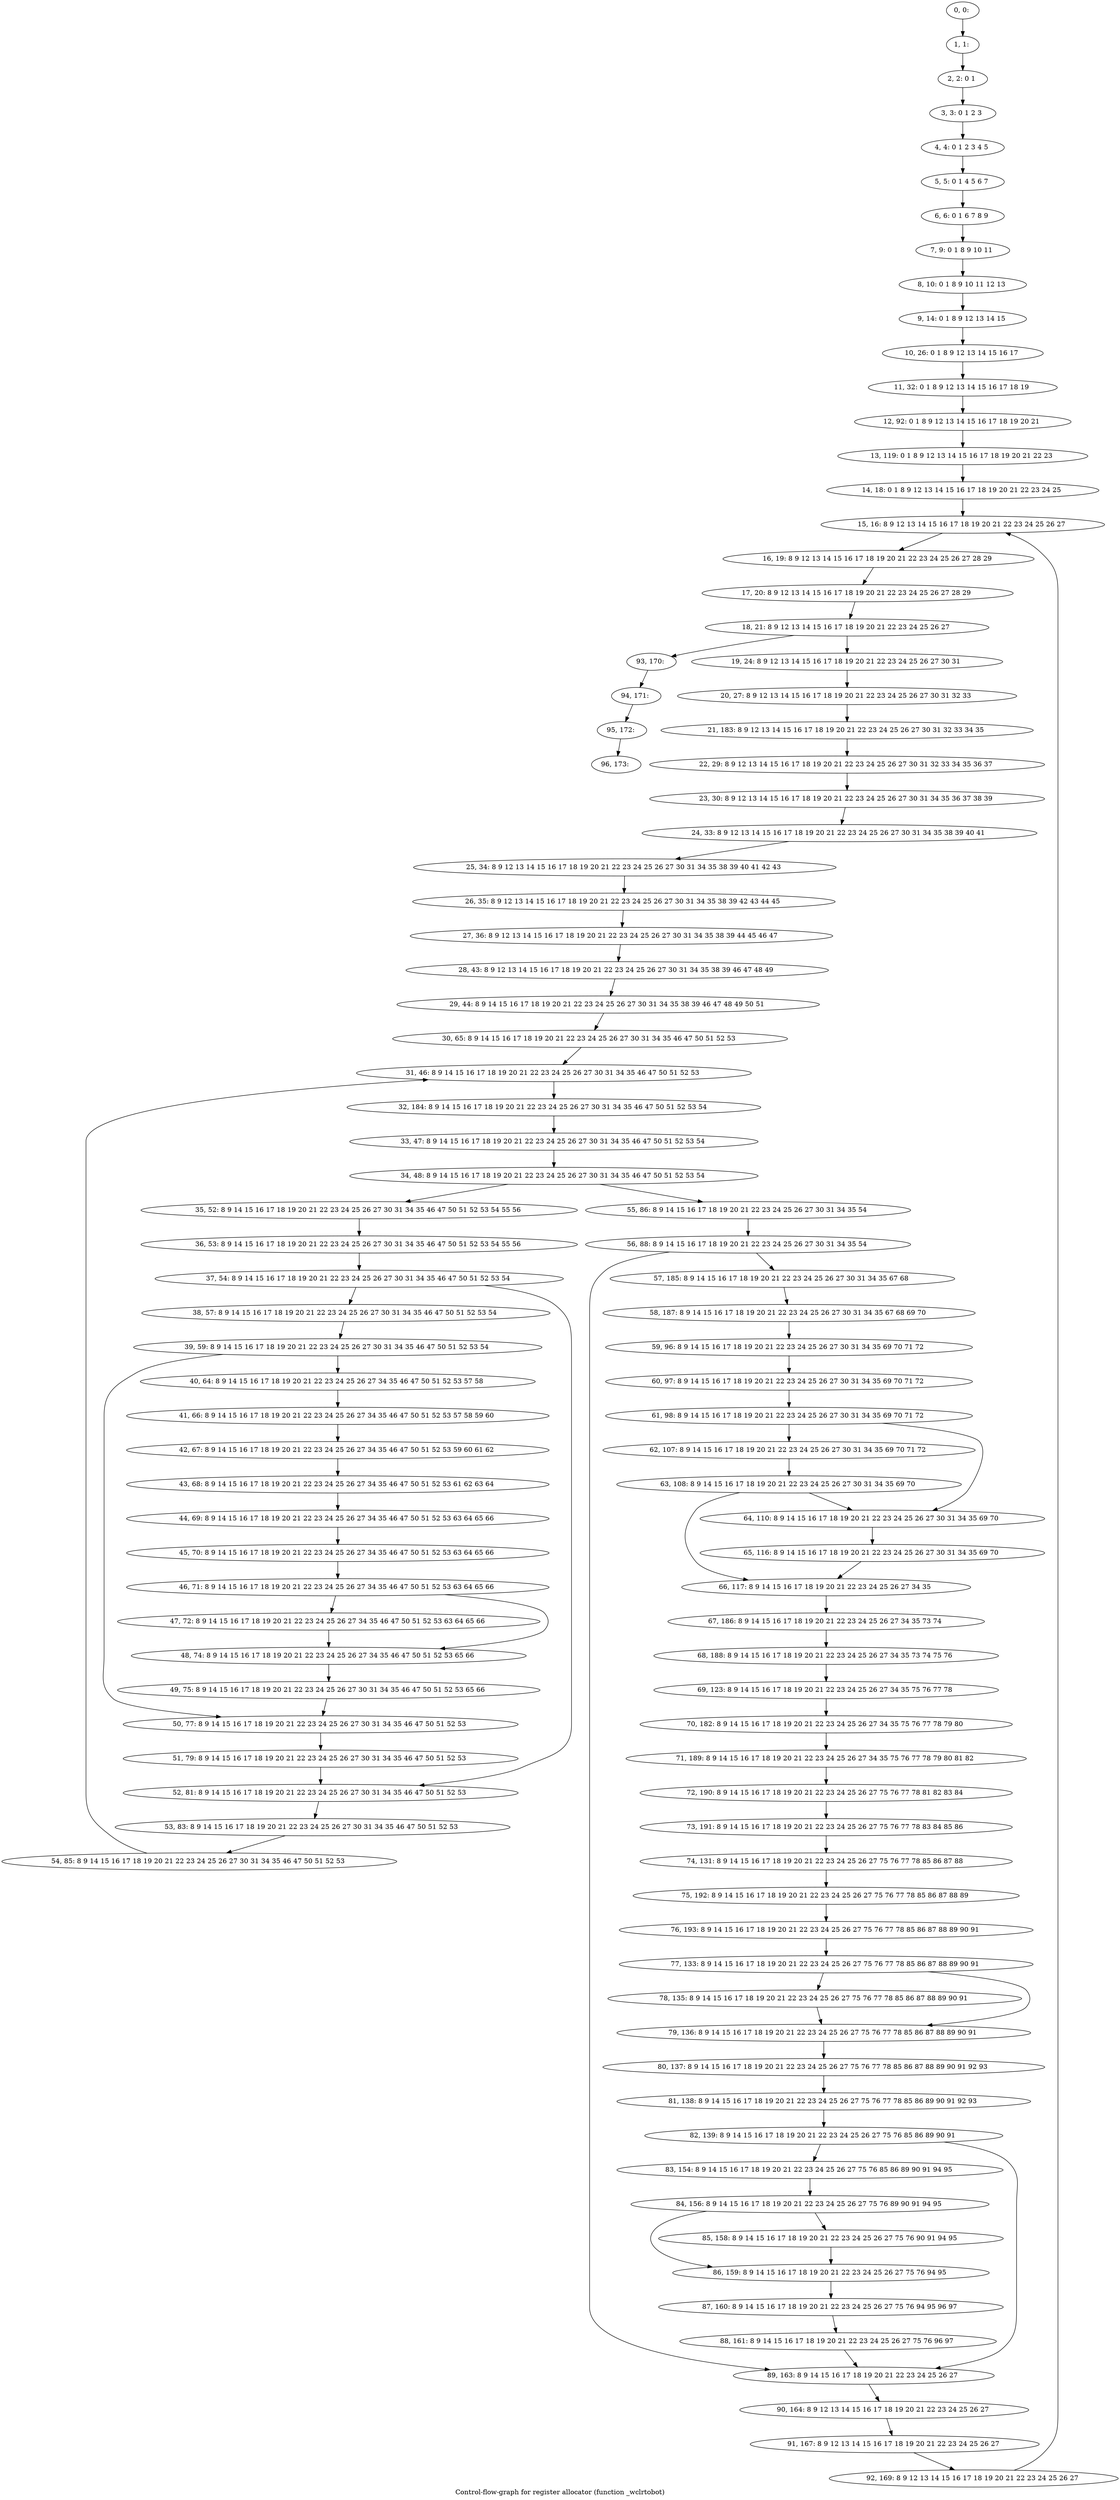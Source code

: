 digraph G {
graph [label="Control-flow-graph for register allocator (function _wclrtobot)"]
0[label="0, 0: "];
1[label="1, 1: "];
2[label="2, 2: 0 1 "];
3[label="3, 3: 0 1 2 3 "];
4[label="4, 4: 0 1 2 3 4 5 "];
5[label="5, 5: 0 1 4 5 6 7 "];
6[label="6, 6: 0 1 6 7 8 9 "];
7[label="7, 9: 0 1 8 9 10 11 "];
8[label="8, 10: 0 1 8 9 10 11 12 13 "];
9[label="9, 14: 0 1 8 9 12 13 14 15 "];
10[label="10, 26: 0 1 8 9 12 13 14 15 16 17 "];
11[label="11, 32: 0 1 8 9 12 13 14 15 16 17 18 19 "];
12[label="12, 92: 0 1 8 9 12 13 14 15 16 17 18 19 20 21 "];
13[label="13, 119: 0 1 8 9 12 13 14 15 16 17 18 19 20 21 22 23 "];
14[label="14, 18: 0 1 8 9 12 13 14 15 16 17 18 19 20 21 22 23 24 25 "];
15[label="15, 16: 8 9 12 13 14 15 16 17 18 19 20 21 22 23 24 25 26 27 "];
16[label="16, 19: 8 9 12 13 14 15 16 17 18 19 20 21 22 23 24 25 26 27 28 29 "];
17[label="17, 20: 8 9 12 13 14 15 16 17 18 19 20 21 22 23 24 25 26 27 28 29 "];
18[label="18, 21: 8 9 12 13 14 15 16 17 18 19 20 21 22 23 24 25 26 27 "];
19[label="19, 24: 8 9 12 13 14 15 16 17 18 19 20 21 22 23 24 25 26 27 30 31 "];
20[label="20, 27: 8 9 12 13 14 15 16 17 18 19 20 21 22 23 24 25 26 27 30 31 32 33 "];
21[label="21, 183: 8 9 12 13 14 15 16 17 18 19 20 21 22 23 24 25 26 27 30 31 32 33 34 35 "];
22[label="22, 29: 8 9 12 13 14 15 16 17 18 19 20 21 22 23 24 25 26 27 30 31 32 33 34 35 36 37 "];
23[label="23, 30: 8 9 12 13 14 15 16 17 18 19 20 21 22 23 24 25 26 27 30 31 34 35 36 37 38 39 "];
24[label="24, 33: 8 9 12 13 14 15 16 17 18 19 20 21 22 23 24 25 26 27 30 31 34 35 38 39 40 41 "];
25[label="25, 34: 8 9 12 13 14 15 16 17 18 19 20 21 22 23 24 25 26 27 30 31 34 35 38 39 40 41 42 43 "];
26[label="26, 35: 8 9 12 13 14 15 16 17 18 19 20 21 22 23 24 25 26 27 30 31 34 35 38 39 42 43 44 45 "];
27[label="27, 36: 8 9 12 13 14 15 16 17 18 19 20 21 22 23 24 25 26 27 30 31 34 35 38 39 44 45 46 47 "];
28[label="28, 43: 8 9 12 13 14 15 16 17 18 19 20 21 22 23 24 25 26 27 30 31 34 35 38 39 46 47 48 49 "];
29[label="29, 44: 8 9 14 15 16 17 18 19 20 21 22 23 24 25 26 27 30 31 34 35 38 39 46 47 48 49 50 51 "];
30[label="30, 65: 8 9 14 15 16 17 18 19 20 21 22 23 24 25 26 27 30 31 34 35 46 47 50 51 52 53 "];
31[label="31, 46: 8 9 14 15 16 17 18 19 20 21 22 23 24 25 26 27 30 31 34 35 46 47 50 51 52 53 "];
32[label="32, 184: 8 9 14 15 16 17 18 19 20 21 22 23 24 25 26 27 30 31 34 35 46 47 50 51 52 53 54 "];
33[label="33, 47: 8 9 14 15 16 17 18 19 20 21 22 23 24 25 26 27 30 31 34 35 46 47 50 51 52 53 54 "];
34[label="34, 48: 8 9 14 15 16 17 18 19 20 21 22 23 24 25 26 27 30 31 34 35 46 47 50 51 52 53 54 "];
35[label="35, 52: 8 9 14 15 16 17 18 19 20 21 22 23 24 25 26 27 30 31 34 35 46 47 50 51 52 53 54 55 56 "];
36[label="36, 53: 8 9 14 15 16 17 18 19 20 21 22 23 24 25 26 27 30 31 34 35 46 47 50 51 52 53 54 55 56 "];
37[label="37, 54: 8 9 14 15 16 17 18 19 20 21 22 23 24 25 26 27 30 31 34 35 46 47 50 51 52 53 54 "];
38[label="38, 57: 8 9 14 15 16 17 18 19 20 21 22 23 24 25 26 27 30 31 34 35 46 47 50 51 52 53 54 "];
39[label="39, 59: 8 9 14 15 16 17 18 19 20 21 22 23 24 25 26 27 30 31 34 35 46 47 50 51 52 53 54 "];
40[label="40, 64: 8 9 14 15 16 17 18 19 20 21 22 23 24 25 26 27 34 35 46 47 50 51 52 53 57 58 "];
41[label="41, 66: 8 9 14 15 16 17 18 19 20 21 22 23 24 25 26 27 34 35 46 47 50 51 52 53 57 58 59 60 "];
42[label="42, 67: 8 9 14 15 16 17 18 19 20 21 22 23 24 25 26 27 34 35 46 47 50 51 52 53 59 60 61 62 "];
43[label="43, 68: 8 9 14 15 16 17 18 19 20 21 22 23 24 25 26 27 34 35 46 47 50 51 52 53 61 62 63 64 "];
44[label="44, 69: 8 9 14 15 16 17 18 19 20 21 22 23 24 25 26 27 34 35 46 47 50 51 52 53 63 64 65 66 "];
45[label="45, 70: 8 9 14 15 16 17 18 19 20 21 22 23 24 25 26 27 34 35 46 47 50 51 52 53 63 64 65 66 "];
46[label="46, 71: 8 9 14 15 16 17 18 19 20 21 22 23 24 25 26 27 34 35 46 47 50 51 52 53 63 64 65 66 "];
47[label="47, 72: 8 9 14 15 16 17 18 19 20 21 22 23 24 25 26 27 34 35 46 47 50 51 52 53 63 64 65 66 "];
48[label="48, 74: 8 9 14 15 16 17 18 19 20 21 22 23 24 25 26 27 34 35 46 47 50 51 52 53 65 66 "];
49[label="49, 75: 8 9 14 15 16 17 18 19 20 21 22 23 24 25 26 27 30 31 34 35 46 47 50 51 52 53 65 66 "];
50[label="50, 77: 8 9 14 15 16 17 18 19 20 21 22 23 24 25 26 27 30 31 34 35 46 47 50 51 52 53 "];
51[label="51, 79: 8 9 14 15 16 17 18 19 20 21 22 23 24 25 26 27 30 31 34 35 46 47 50 51 52 53 "];
52[label="52, 81: 8 9 14 15 16 17 18 19 20 21 22 23 24 25 26 27 30 31 34 35 46 47 50 51 52 53 "];
53[label="53, 83: 8 9 14 15 16 17 18 19 20 21 22 23 24 25 26 27 30 31 34 35 46 47 50 51 52 53 "];
54[label="54, 85: 8 9 14 15 16 17 18 19 20 21 22 23 24 25 26 27 30 31 34 35 46 47 50 51 52 53 "];
55[label="55, 86: 8 9 14 15 16 17 18 19 20 21 22 23 24 25 26 27 30 31 34 35 54 "];
56[label="56, 88: 8 9 14 15 16 17 18 19 20 21 22 23 24 25 26 27 30 31 34 35 54 "];
57[label="57, 185: 8 9 14 15 16 17 18 19 20 21 22 23 24 25 26 27 30 31 34 35 67 68 "];
58[label="58, 187: 8 9 14 15 16 17 18 19 20 21 22 23 24 25 26 27 30 31 34 35 67 68 69 70 "];
59[label="59, 96: 8 9 14 15 16 17 18 19 20 21 22 23 24 25 26 27 30 31 34 35 69 70 71 72 "];
60[label="60, 97: 8 9 14 15 16 17 18 19 20 21 22 23 24 25 26 27 30 31 34 35 69 70 71 72 "];
61[label="61, 98: 8 9 14 15 16 17 18 19 20 21 22 23 24 25 26 27 30 31 34 35 69 70 71 72 "];
62[label="62, 107: 8 9 14 15 16 17 18 19 20 21 22 23 24 25 26 27 30 31 34 35 69 70 71 72 "];
63[label="63, 108: 8 9 14 15 16 17 18 19 20 21 22 23 24 25 26 27 30 31 34 35 69 70 "];
64[label="64, 110: 8 9 14 15 16 17 18 19 20 21 22 23 24 25 26 27 30 31 34 35 69 70 "];
65[label="65, 116: 8 9 14 15 16 17 18 19 20 21 22 23 24 25 26 27 30 31 34 35 69 70 "];
66[label="66, 117: 8 9 14 15 16 17 18 19 20 21 22 23 24 25 26 27 34 35 "];
67[label="67, 186: 8 9 14 15 16 17 18 19 20 21 22 23 24 25 26 27 34 35 73 74 "];
68[label="68, 188: 8 9 14 15 16 17 18 19 20 21 22 23 24 25 26 27 34 35 73 74 75 76 "];
69[label="69, 123: 8 9 14 15 16 17 18 19 20 21 22 23 24 25 26 27 34 35 75 76 77 78 "];
70[label="70, 182: 8 9 14 15 16 17 18 19 20 21 22 23 24 25 26 27 34 35 75 76 77 78 79 80 "];
71[label="71, 189: 8 9 14 15 16 17 18 19 20 21 22 23 24 25 26 27 34 35 75 76 77 78 79 80 81 82 "];
72[label="72, 190: 8 9 14 15 16 17 18 19 20 21 22 23 24 25 26 27 75 76 77 78 81 82 83 84 "];
73[label="73, 191: 8 9 14 15 16 17 18 19 20 21 22 23 24 25 26 27 75 76 77 78 83 84 85 86 "];
74[label="74, 131: 8 9 14 15 16 17 18 19 20 21 22 23 24 25 26 27 75 76 77 78 85 86 87 88 "];
75[label="75, 192: 8 9 14 15 16 17 18 19 20 21 22 23 24 25 26 27 75 76 77 78 85 86 87 88 89 "];
76[label="76, 193: 8 9 14 15 16 17 18 19 20 21 22 23 24 25 26 27 75 76 77 78 85 86 87 88 89 90 91 "];
77[label="77, 133: 8 9 14 15 16 17 18 19 20 21 22 23 24 25 26 27 75 76 77 78 85 86 87 88 89 90 91 "];
78[label="78, 135: 8 9 14 15 16 17 18 19 20 21 22 23 24 25 26 27 75 76 77 78 85 86 87 88 89 90 91 "];
79[label="79, 136: 8 9 14 15 16 17 18 19 20 21 22 23 24 25 26 27 75 76 77 78 85 86 87 88 89 90 91 "];
80[label="80, 137: 8 9 14 15 16 17 18 19 20 21 22 23 24 25 26 27 75 76 77 78 85 86 87 88 89 90 91 92 93 "];
81[label="81, 138: 8 9 14 15 16 17 18 19 20 21 22 23 24 25 26 27 75 76 77 78 85 86 89 90 91 92 93 "];
82[label="82, 139: 8 9 14 15 16 17 18 19 20 21 22 23 24 25 26 27 75 76 85 86 89 90 91 "];
83[label="83, 154: 8 9 14 15 16 17 18 19 20 21 22 23 24 25 26 27 75 76 85 86 89 90 91 94 95 "];
84[label="84, 156: 8 9 14 15 16 17 18 19 20 21 22 23 24 25 26 27 75 76 89 90 91 94 95 "];
85[label="85, 158: 8 9 14 15 16 17 18 19 20 21 22 23 24 25 26 27 75 76 90 91 94 95 "];
86[label="86, 159: 8 9 14 15 16 17 18 19 20 21 22 23 24 25 26 27 75 76 94 95 "];
87[label="87, 160: 8 9 14 15 16 17 18 19 20 21 22 23 24 25 26 27 75 76 94 95 96 97 "];
88[label="88, 161: 8 9 14 15 16 17 18 19 20 21 22 23 24 25 26 27 75 76 96 97 "];
89[label="89, 163: 8 9 14 15 16 17 18 19 20 21 22 23 24 25 26 27 "];
90[label="90, 164: 8 9 12 13 14 15 16 17 18 19 20 21 22 23 24 25 26 27 "];
91[label="91, 167: 8 9 12 13 14 15 16 17 18 19 20 21 22 23 24 25 26 27 "];
92[label="92, 169: 8 9 12 13 14 15 16 17 18 19 20 21 22 23 24 25 26 27 "];
93[label="93, 170: "];
94[label="94, 171: "];
95[label="95, 172: "];
96[label="96, 173: "];
0->1 ;
1->2 ;
2->3 ;
3->4 ;
4->5 ;
5->6 ;
6->7 ;
7->8 ;
8->9 ;
9->10 ;
10->11 ;
11->12 ;
12->13 ;
13->14 ;
14->15 ;
15->16 ;
16->17 ;
17->18 ;
18->19 ;
18->93 ;
19->20 ;
20->21 ;
21->22 ;
22->23 ;
23->24 ;
24->25 ;
25->26 ;
26->27 ;
27->28 ;
28->29 ;
29->30 ;
30->31 ;
31->32 ;
32->33 ;
33->34 ;
34->35 ;
34->55 ;
35->36 ;
36->37 ;
37->38 ;
37->52 ;
38->39 ;
39->40 ;
39->50 ;
40->41 ;
41->42 ;
42->43 ;
43->44 ;
44->45 ;
45->46 ;
46->47 ;
46->48 ;
47->48 ;
48->49 ;
49->50 ;
50->51 ;
51->52 ;
52->53 ;
53->54 ;
54->31 ;
55->56 ;
56->57 ;
56->89 ;
57->58 ;
58->59 ;
59->60 ;
60->61 ;
61->62 ;
61->64 ;
62->63 ;
63->64 ;
63->66 ;
64->65 ;
65->66 ;
66->67 ;
67->68 ;
68->69 ;
69->70 ;
70->71 ;
71->72 ;
72->73 ;
73->74 ;
74->75 ;
75->76 ;
76->77 ;
77->78 ;
77->79 ;
78->79 ;
79->80 ;
80->81 ;
81->82 ;
82->83 ;
82->89 ;
83->84 ;
84->85 ;
84->86 ;
85->86 ;
86->87 ;
87->88 ;
88->89 ;
89->90 ;
90->91 ;
91->92 ;
92->15 ;
93->94 ;
94->95 ;
95->96 ;
}
